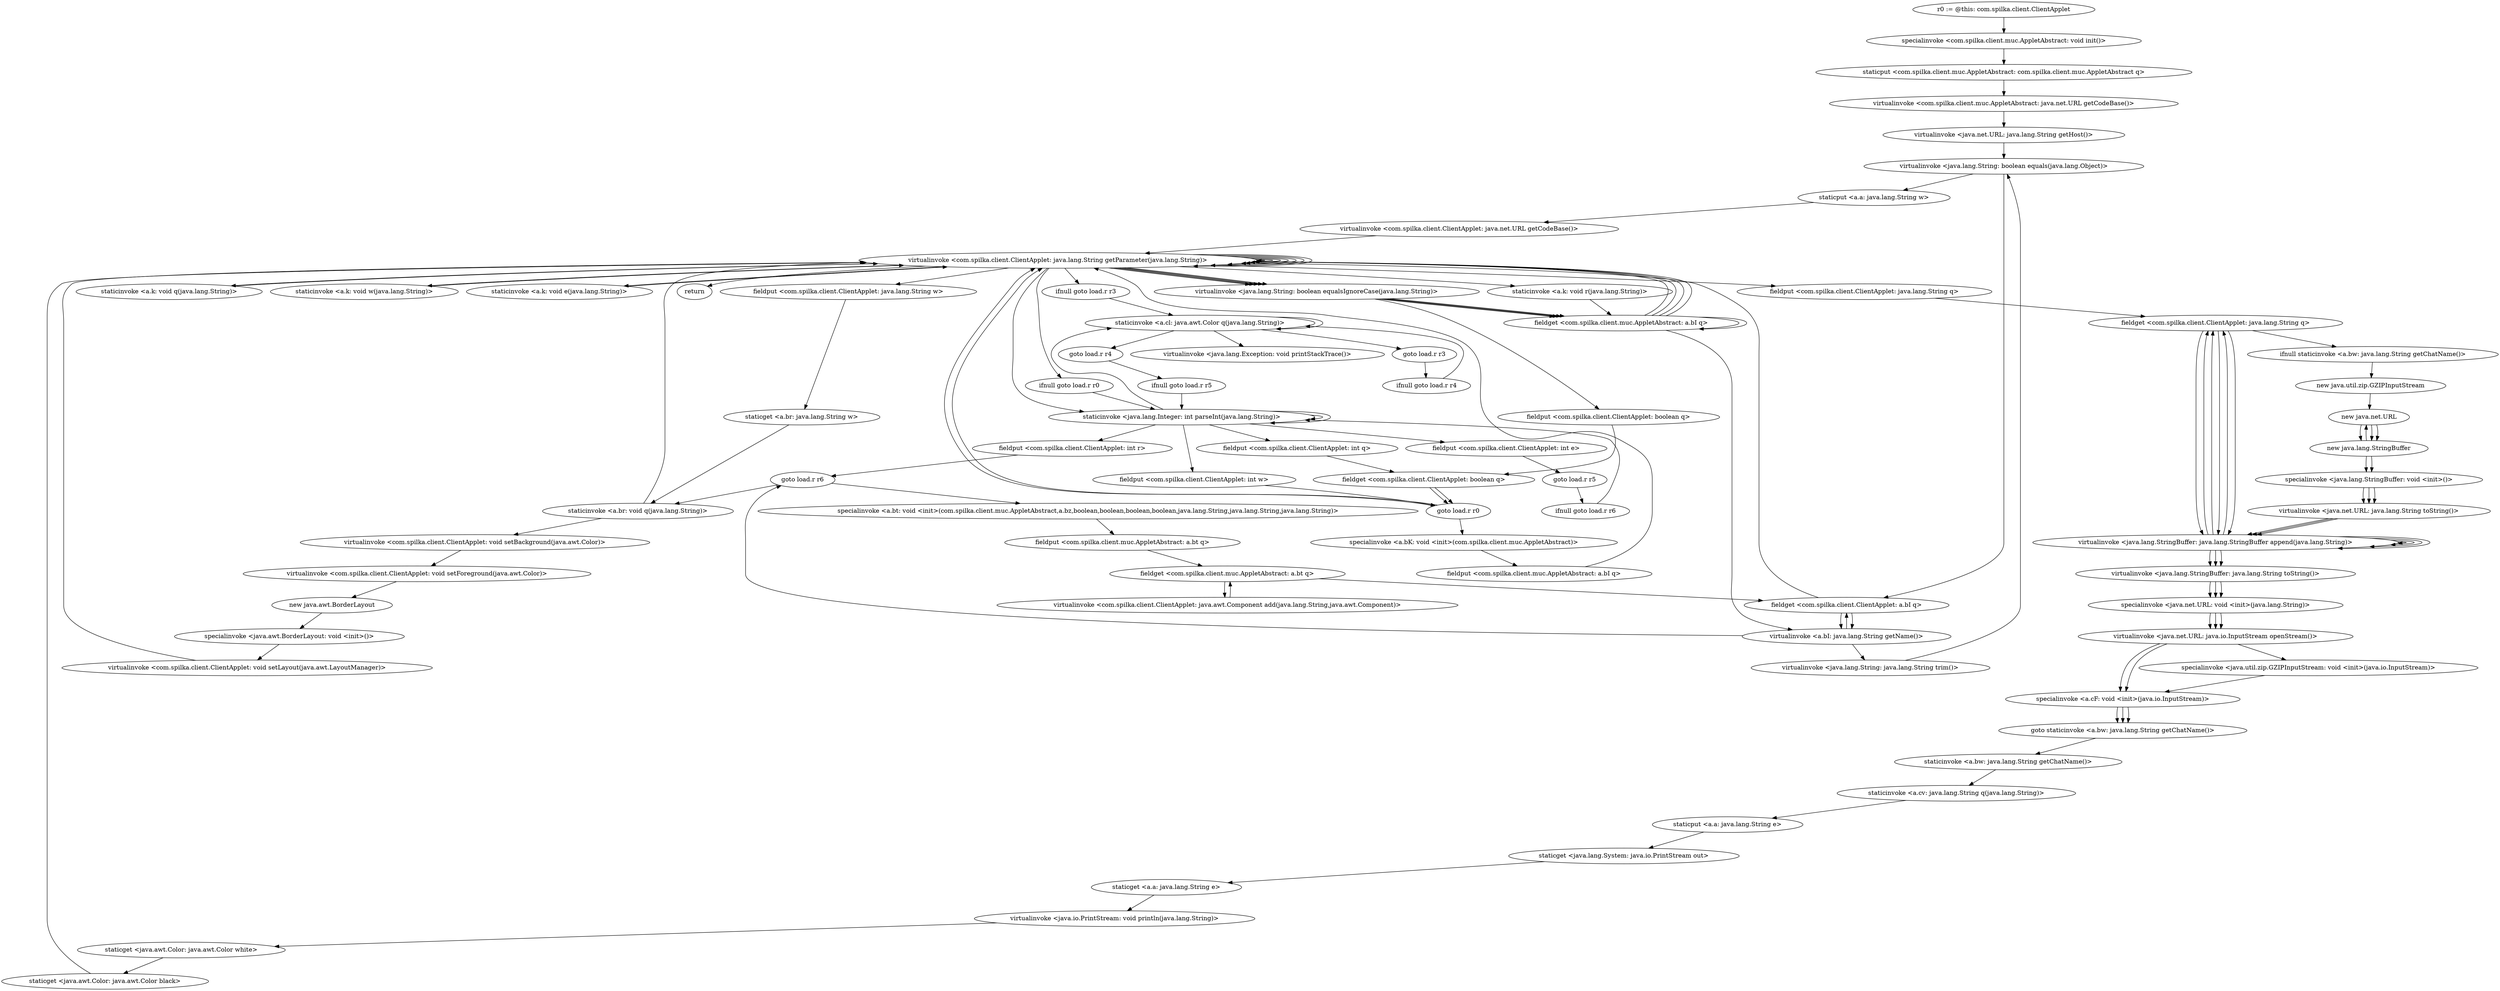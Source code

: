 digraph "" {
"r0 := @this: com.spilka.client.ClientApplet"->"specialinvoke <com.spilka.client.muc.AppletAbstract: void init()>";
 "specialinvoke <com.spilka.client.muc.AppletAbstract: void init()>"->"staticput <com.spilka.client.muc.AppletAbstract: com.spilka.client.muc.AppletAbstract q>";
 "staticput <com.spilka.client.muc.AppletAbstract: com.spilka.client.muc.AppletAbstract q>"->"virtualinvoke <com.spilka.client.muc.AppletAbstract: java.net.URL getCodeBase()>";
 "virtualinvoke <com.spilka.client.muc.AppletAbstract: java.net.URL getCodeBase()>"->"virtualinvoke <java.net.URL: java.lang.String getHost()>";
 "virtualinvoke <java.net.URL: java.lang.String getHost()>"->"virtualinvoke <java.lang.String: boolean equals(java.lang.Object)>";
 "virtualinvoke <java.lang.String: boolean equals(java.lang.Object)>"->"staticput <a.a: java.lang.String w>";
 "staticput <a.a: java.lang.String w>"->"virtualinvoke <com.spilka.client.ClientApplet: java.net.URL getCodeBase()>";
 "virtualinvoke <com.spilka.client.ClientApplet: java.net.URL getCodeBase()>"->"virtualinvoke <com.spilka.client.ClientApplet: java.lang.String getParameter(java.lang.String)>";
 "virtualinvoke <com.spilka.client.ClientApplet: java.lang.String getParameter(java.lang.String)>"->"fieldput <com.spilka.client.ClientApplet: java.lang.String w>";
 "fieldput <com.spilka.client.ClientApplet: java.lang.String w>"->"staticget <a.br: java.lang.String w>";
 "staticget <a.br: java.lang.String w>"->"staticinvoke <a.br: void q(java.lang.String)>";
 "staticinvoke <a.br: void q(java.lang.String)>"->"virtualinvoke <com.spilka.client.ClientApplet: java.lang.String getParameter(java.lang.String)>";
 "virtualinvoke <com.spilka.client.ClientApplet: java.lang.String getParameter(java.lang.String)>"->"fieldput <com.spilka.client.ClientApplet: java.lang.String q>";
 "fieldput <com.spilka.client.ClientApplet: java.lang.String q>"->"fieldget <com.spilka.client.ClientApplet: java.lang.String q>";
 "fieldget <com.spilka.client.ClientApplet: java.lang.String q>"->"ifnull staticinvoke <a.bw: java.lang.String getChatName()>";
 "ifnull staticinvoke <a.bw: java.lang.String getChatName()>"->"new java.util.zip.GZIPInputStream";
 "new java.util.zip.GZIPInputStream"->"new java.net.URL";
 "new java.net.URL"->"new java.lang.StringBuffer";
 "new java.lang.StringBuffer"->"new java.net.URL";
 "new java.net.URL"->"new java.lang.StringBuffer";
 "new java.lang.StringBuffer"->"specialinvoke <java.lang.StringBuffer: void <init>()>";
 "specialinvoke <java.lang.StringBuffer: void <init>()>"->"virtualinvoke <java.net.URL: java.lang.String toString()>";
 "virtualinvoke <java.net.URL: java.lang.String toString()>"->"virtualinvoke <java.lang.StringBuffer: java.lang.StringBuffer append(java.lang.String)>";
 "virtualinvoke <java.lang.StringBuffer: java.lang.StringBuffer append(java.lang.String)>"->"virtualinvoke <java.lang.StringBuffer: java.lang.StringBuffer append(java.lang.String)>";
 "virtualinvoke <java.lang.StringBuffer: java.lang.StringBuffer append(java.lang.String)>"->"fieldget <com.spilka.client.ClientApplet: java.lang.String q>";
 "fieldget <com.spilka.client.ClientApplet: java.lang.String q>"->"virtualinvoke <java.lang.StringBuffer: java.lang.StringBuffer append(java.lang.String)>";
 "virtualinvoke <java.lang.StringBuffer: java.lang.StringBuffer append(java.lang.String)>"->"virtualinvoke <java.lang.StringBuffer: java.lang.String toString()>";
 "virtualinvoke <java.lang.StringBuffer: java.lang.String toString()>"->"specialinvoke <java.net.URL: void <init>(java.lang.String)>";
 "specialinvoke <java.net.URL: void <init>(java.lang.String)>"->"virtualinvoke <java.net.URL: java.io.InputStream openStream()>";
 "virtualinvoke <java.net.URL: java.io.InputStream openStream()>"->"specialinvoke <a.cF: void <init>(java.io.InputStream)>";
 "specialinvoke <a.cF: void <init>(java.io.InputStream)>"->"goto staticinvoke <a.bw: java.lang.String getChatName()>";
 "goto staticinvoke <a.bw: java.lang.String getChatName()>"->"staticinvoke <a.bw: java.lang.String getChatName()>";
 "staticinvoke <a.bw: java.lang.String getChatName()>"->"staticinvoke <a.cv: java.lang.String q(java.lang.String)>";
 "staticinvoke <a.cv: java.lang.String q(java.lang.String)>"->"staticput <a.a: java.lang.String e>";
 "staticput <a.a: java.lang.String e>"->"staticget <java.lang.System: java.io.PrintStream out>";
 "staticget <java.lang.System: java.io.PrintStream out>"->"staticget <a.a: java.lang.String e>";
 "staticget <a.a: java.lang.String e>"->"virtualinvoke <java.io.PrintStream: void println(java.lang.String)>";
 "virtualinvoke <java.io.PrintStream: void println(java.lang.String)>"->"staticget <java.awt.Color: java.awt.Color white>";
 "staticget <java.awt.Color: java.awt.Color white>"->"staticget <java.awt.Color: java.awt.Color black>";
 "staticget <java.awt.Color: java.awt.Color black>"->"virtualinvoke <com.spilka.client.ClientApplet: java.lang.String getParameter(java.lang.String)>";
 "virtualinvoke <com.spilka.client.ClientApplet: java.lang.String getParameter(java.lang.String)>"->"virtualinvoke <com.spilka.client.ClientApplet: java.lang.String getParameter(java.lang.String)>";
 "virtualinvoke <com.spilka.client.ClientApplet: java.lang.String getParameter(java.lang.String)>"->"virtualinvoke <com.spilka.client.ClientApplet: java.lang.String getParameter(java.lang.String)>";
 "virtualinvoke <com.spilka.client.ClientApplet: java.lang.String getParameter(java.lang.String)>"->"virtualinvoke <com.spilka.client.ClientApplet: java.lang.String getParameter(java.lang.String)>";
 "virtualinvoke <com.spilka.client.ClientApplet: java.lang.String getParameter(java.lang.String)>"->"virtualinvoke <com.spilka.client.ClientApplet: java.lang.String getParameter(java.lang.String)>";
 "virtualinvoke <com.spilka.client.ClientApplet: java.lang.String getParameter(java.lang.String)>"->"virtualinvoke <com.spilka.client.ClientApplet: java.lang.String getParameter(java.lang.String)>";
 "virtualinvoke <com.spilka.client.ClientApplet: java.lang.String getParameter(java.lang.String)>"->"virtualinvoke <com.spilka.client.ClientApplet: java.lang.String getParameter(java.lang.String)>";
 "virtualinvoke <com.spilka.client.ClientApplet: java.lang.String getParameter(java.lang.String)>"->"virtualinvoke <com.spilka.client.ClientApplet: java.lang.String getParameter(java.lang.String)>";
 "virtualinvoke <com.spilka.client.ClientApplet: java.lang.String getParameter(java.lang.String)>"->"ifnull goto load.r r3";
 "ifnull goto load.r r3"->"staticinvoke <a.cl: java.awt.Color q(java.lang.String)>";
 "staticinvoke <a.cl: java.awt.Color q(java.lang.String)>"->"goto load.r r3";
 "goto load.r r3"->"ifnull goto load.r r4";
 "ifnull goto load.r r4"->"staticinvoke <a.cl: java.awt.Color q(java.lang.String)>";
 "staticinvoke <a.cl: java.awt.Color q(java.lang.String)>"->"goto load.r r4";
 "goto load.r r4"->"ifnull goto load.r r5";
 "ifnull goto load.r r5"->"staticinvoke <java.lang.Integer: int parseInt(java.lang.String)>";
 "staticinvoke <java.lang.Integer: int parseInt(java.lang.String)>"->"fieldput <com.spilka.client.ClientApplet: int e>";
 "fieldput <com.spilka.client.ClientApplet: int e>"->"goto load.r r5";
 "goto load.r r5"->"ifnull goto load.r r6";
 "ifnull goto load.r r6"->"staticinvoke <java.lang.Integer: int parseInt(java.lang.String)>";
 "staticinvoke <java.lang.Integer: int parseInt(java.lang.String)>"->"fieldput <com.spilka.client.ClientApplet: int r>";
 "fieldput <com.spilka.client.ClientApplet: int r>"->"goto load.r r6";
 "goto load.r r6"->"staticinvoke <a.br: void q(java.lang.String)>";
 "staticinvoke <a.br: void q(java.lang.String)>"->"virtualinvoke <com.spilka.client.ClientApplet: void setBackground(java.awt.Color)>";
 "virtualinvoke <com.spilka.client.ClientApplet: void setBackground(java.awt.Color)>"->"virtualinvoke <com.spilka.client.ClientApplet: void setForeground(java.awt.Color)>";
 "virtualinvoke <com.spilka.client.ClientApplet: void setForeground(java.awt.Color)>"->"new java.awt.BorderLayout";
 "new java.awt.BorderLayout"->"specialinvoke <java.awt.BorderLayout: void <init>()>";
 "specialinvoke <java.awt.BorderLayout: void <init>()>"->"virtualinvoke <com.spilka.client.ClientApplet: void setLayout(java.awt.LayoutManager)>";
 "virtualinvoke <com.spilka.client.ClientApplet: void setLayout(java.awt.LayoutManager)>"->"virtualinvoke <com.spilka.client.ClientApplet: java.lang.String getParameter(java.lang.String)>";
 "virtualinvoke <com.spilka.client.ClientApplet: java.lang.String getParameter(java.lang.String)>"->"virtualinvoke <java.lang.String: boolean equalsIgnoreCase(java.lang.String)>";
 "virtualinvoke <java.lang.String: boolean equalsIgnoreCase(java.lang.String)>"->"fieldput <com.spilka.client.ClientApplet: boolean q>";
 "fieldput <com.spilka.client.ClientApplet: boolean q>"->"fieldget <com.spilka.client.ClientApplet: boolean q>";
 "fieldget <com.spilka.client.ClientApplet: boolean q>"->"goto load.r r0";
 "goto load.r r0"->"virtualinvoke <com.spilka.client.ClientApplet: java.lang.String getParameter(java.lang.String)>";
 "virtualinvoke <com.spilka.client.ClientApplet: java.lang.String getParameter(java.lang.String)>"->"staticinvoke <java.lang.Integer: int parseInt(java.lang.String)>";
 "staticinvoke <java.lang.Integer: int parseInt(java.lang.String)>"->"fieldput <com.spilka.client.ClientApplet: int q>";
 "fieldput <com.spilka.client.ClientApplet: int q>"->"fieldget <com.spilka.client.ClientApplet: boolean q>";
 "fieldget <com.spilka.client.ClientApplet: boolean q>"->"goto load.r r0";
 "goto load.r r0"->"virtualinvoke <com.spilka.client.ClientApplet: java.lang.String getParameter(java.lang.String)>";
 "virtualinvoke <com.spilka.client.ClientApplet: java.lang.String getParameter(java.lang.String)>"->"ifnull goto load.r r0";
 "ifnull goto load.r r0"->"staticinvoke <java.lang.Integer: int parseInt(java.lang.String)>";
 "staticinvoke <java.lang.Integer: int parseInt(java.lang.String)>"->"fieldput <com.spilka.client.ClientApplet: int w>";
 "fieldput <com.spilka.client.ClientApplet: int w>"->"goto load.r r0";
 "goto load.r r0"->"specialinvoke <a.bK: void <init>(com.spilka.client.muc.AppletAbstract)>";
 "specialinvoke <a.bK: void <init>(com.spilka.client.muc.AppletAbstract)>"->"fieldput <com.spilka.client.muc.AppletAbstract: a.bI q>";
 "fieldput <com.spilka.client.muc.AppletAbstract: a.bI q>"->"virtualinvoke <com.spilka.client.ClientApplet: java.lang.String getParameter(java.lang.String)>";
 "virtualinvoke <com.spilka.client.ClientApplet: java.lang.String getParameter(java.lang.String)>"->"virtualinvoke <java.lang.String: boolean equalsIgnoreCase(java.lang.String)>";
 "virtualinvoke <java.lang.String: boolean equalsIgnoreCase(java.lang.String)>"->"fieldget <com.spilka.client.muc.AppletAbstract: a.bI q>";
 "fieldget <com.spilka.client.muc.AppletAbstract: a.bI q>"->"virtualinvoke <com.spilka.client.ClientApplet: java.lang.String getParameter(java.lang.String)>";
 "virtualinvoke <com.spilka.client.ClientApplet: java.lang.String getParameter(java.lang.String)>"->"virtualinvoke <java.lang.String: boolean equalsIgnoreCase(java.lang.String)>";
 "virtualinvoke <java.lang.String: boolean equalsIgnoreCase(java.lang.String)>"->"fieldget <com.spilka.client.muc.AppletAbstract: a.bI q>";
 "fieldget <com.spilka.client.muc.AppletAbstract: a.bI q>"->"virtualinvoke <com.spilka.client.ClientApplet: java.lang.String getParameter(java.lang.String)>";
 "virtualinvoke <com.spilka.client.ClientApplet: java.lang.String getParameter(java.lang.String)>"->"virtualinvoke <java.lang.String: boolean equalsIgnoreCase(java.lang.String)>";
 "virtualinvoke <java.lang.String: boolean equalsIgnoreCase(java.lang.String)>"->"fieldget <com.spilka.client.muc.AppletAbstract: a.bI q>";
 "fieldget <com.spilka.client.muc.AppletAbstract: a.bI q>"->"virtualinvoke <com.spilka.client.ClientApplet: java.lang.String getParameter(java.lang.String)>";
 "virtualinvoke <com.spilka.client.ClientApplet: java.lang.String getParameter(java.lang.String)>"->"virtualinvoke <java.lang.String: boolean equalsIgnoreCase(java.lang.String)>";
 "virtualinvoke <java.lang.String: boolean equalsIgnoreCase(java.lang.String)>"->"fieldget <com.spilka.client.muc.AppletAbstract: a.bI q>";
 "fieldget <com.spilka.client.muc.AppletAbstract: a.bI q>"->"virtualinvoke <com.spilka.client.ClientApplet: java.lang.String getParameter(java.lang.String)>";
 "virtualinvoke <com.spilka.client.ClientApplet: java.lang.String getParameter(java.lang.String)>"->"staticinvoke <a.k: void q(java.lang.String)>";
 "staticinvoke <a.k: void q(java.lang.String)>"->"virtualinvoke <com.spilka.client.ClientApplet: java.lang.String getParameter(java.lang.String)>";
 "virtualinvoke <com.spilka.client.ClientApplet: java.lang.String getParameter(java.lang.String)>"->"staticinvoke <a.k: void w(java.lang.String)>";
 "staticinvoke <a.k: void w(java.lang.String)>"->"virtualinvoke <com.spilka.client.ClientApplet: java.lang.String getParameter(java.lang.String)>";
 "virtualinvoke <com.spilka.client.ClientApplet: java.lang.String getParameter(java.lang.String)>"->"staticinvoke <a.k: void e(java.lang.String)>";
 "staticinvoke <a.k: void e(java.lang.String)>"->"virtualinvoke <com.spilka.client.ClientApplet: java.lang.String getParameter(java.lang.String)>";
 "virtualinvoke <com.spilka.client.ClientApplet: java.lang.String getParameter(java.lang.String)>"->"staticinvoke <a.k: void r(java.lang.String)>";
 "staticinvoke <a.k: void r(java.lang.String)>"->"fieldget <com.spilka.client.muc.AppletAbstract: a.bI q>";
 "fieldget <com.spilka.client.muc.AppletAbstract: a.bI q>"->"fieldget <com.spilka.client.muc.AppletAbstract: a.bI q>";
 "fieldget <com.spilka.client.muc.AppletAbstract: a.bI q>"->"virtualinvoke <a.bI: java.lang.String getName()>";
 "virtualinvoke <a.bI: java.lang.String getName()>"->"goto load.r r6";
 "goto load.r r6"->"specialinvoke <a.bt: void <init>(com.spilka.client.muc.AppletAbstract,a.bz,boolean,boolean,boolean,boolean,java.lang.String,java.lang.String,java.lang.String)>";
 "specialinvoke <a.bt: void <init>(com.spilka.client.muc.AppletAbstract,a.bz,boolean,boolean,boolean,boolean,java.lang.String,java.lang.String,java.lang.String)>"->"fieldput <com.spilka.client.muc.AppletAbstract: a.bt q>";
 "fieldput <com.spilka.client.muc.AppletAbstract: a.bt q>"->"fieldget <com.spilka.client.muc.AppletAbstract: a.bt q>";
 "fieldget <com.spilka.client.muc.AppletAbstract: a.bt q>"->"virtualinvoke <com.spilka.client.ClientApplet: java.awt.Component add(java.lang.String,java.awt.Component)>";
 "virtualinvoke <com.spilka.client.ClientApplet: java.awt.Component add(java.lang.String,java.awt.Component)>"->"fieldget <com.spilka.client.muc.AppletAbstract: a.bt q>";
 "fieldget <com.spilka.client.muc.AppletAbstract: a.bt q>"->"fieldget <com.spilka.client.ClientApplet: a.bI q>";
 "fieldget <com.spilka.client.ClientApplet: a.bI q>"->"virtualinvoke <a.bI: java.lang.String getName()>";
 "virtualinvoke <a.bI: java.lang.String getName()>"->"fieldget <com.spilka.client.ClientApplet: a.bI q>";
 "fieldget <com.spilka.client.ClientApplet: a.bI q>"->"virtualinvoke <a.bI: java.lang.String getName()>";
 "virtualinvoke <a.bI: java.lang.String getName()>"->"virtualinvoke <java.lang.String: java.lang.String trim()>";
 "virtualinvoke <java.lang.String: java.lang.String trim()>"->"virtualinvoke <java.lang.String: boolean equals(java.lang.Object)>";
 "virtualinvoke <java.lang.String: boolean equals(java.lang.Object)>"->"fieldget <com.spilka.client.ClientApplet: a.bI q>";
 "fieldget <com.spilka.client.ClientApplet: a.bI q>"->"virtualinvoke <com.spilka.client.ClientApplet: java.lang.String getParameter(java.lang.String)>";
 "virtualinvoke <com.spilka.client.ClientApplet: java.lang.String getParameter(java.lang.String)>"->"return";
 "staticinvoke <java.lang.Integer: int parseInt(java.lang.String)>"-> "staticinvoke <java.lang.Integer: int parseInt(java.lang.String)>"-> "staticinvoke <java.lang.Integer: int parseInt(java.lang.String)>"-> "staticinvoke <a.cl: java.awt.Color q(java.lang.String)>"-> "staticinvoke <a.cl: java.awt.Color q(java.lang.String)>"->"virtualinvoke <java.lang.Exception: void printStackTrace()>";
"new java.net.URL";
 "new java.net.URL"->"new java.lang.StringBuffer";
 "new java.lang.StringBuffer"->"specialinvoke <java.lang.StringBuffer: void <init>()>";
 "specialinvoke <java.lang.StringBuffer: void <init>()>"->"virtualinvoke <java.net.URL: java.lang.String toString()>";
 "virtualinvoke <java.net.URL: java.lang.String toString()>"->"virtualinvoke <java.lang.StringBuffer: java.lang.StringBuffer append(java.lang.String)>";
 "virtualinvoke <java.lang.StringBuffer: java.lang.StringBuffer append(java.lang.String)>"->"virtualinvoke <java.lang.StringBuffer: java.lang.StringBuffer append(java.lang.String)>";
 "virtualinvoke <java.lang.StringBuffer: java.lang.StringBuffer append(java.lang.String)>"->"fieldget <com.spilka.client.ClientApplet: java.lang.String q>";
 "fieldget <com.spilka.client.ClientApplet: java.lang.String q>"->"virtualinvoke <java.lang.StringBuffer: java.lang.StringBuffer append(java.lang.String)>";
 "virtualinvoke <java.lang.StringBuffer: java.lang.StringBuffer append(java.lang.String)>"->"virtualinvoke <java.lang.StringBuffer: java.lang.String toString()>";
 "virtualinvoke <java.lang.StringBuffer: java.lang.String toString()>"->"specialinvoke <java.net.URL: void <init>(java.lang.String)>";
 "specialinvoke <java.net.URL: void <init>(java.lang.String)>"->"virtualinvoke <java.net.URL: java.io.InputStream openStream()>";
 "virtualinvoke <java.net.URL: java.io.InputStream openStream()>"->"specialinvoke <a.cF: void <init>(java.io.InputStream)>";
 "specialinvoke <a.cF: void <init>(java.io.InputStream)>"->"goto staticinvoke <a.bw: java.lang.String getChatName()>";
"specialinvoke <java.lang.StringBuffer: void <init>()>";
 "specialinvoke <java.lang.StringBuffer: void <init>()>"->"virtualinvoke <java.net.URL: java.lang.String toString()>";
 "virtualinvoke <java.net.URL: java.lang.String toString()>"->"virtualinvoke <java.lang.StringBuffer: java.lang.StringBuffer append(java.lang.String)>";
 "virtualinvoke <java.lang.StringBuffer: java.lang.StringBuffer append(java.lang.String)>"->"virtualinvoke <java.lang.StringBuffer: java.lang.StringBuffer append(java.lang.String)>";
 "virtualinvoke <java.lang.StringBuffer: java.lang.StringBuffer append(java.lang.String)>"->"fieldget <com.spilka.client.ClientApplet: java.lang.String q>";
 "fieldget <com.spilka.client.ClientApplet: java.lang.String q>"->"virtualinvoke <java.lang.StringBuffer: java.lang.StringBuffer append(java.lang.String)>";
 "virtualinvoke <java.lang.StringBuffer: java.lang.StringBuffer append(java.lang.String)>"->"virtualinvoke <java.lang.StringBuffer: java.lang.StringBuffer append(java.lang.String)>";
 "virtualinvoke <java.lang.StringBuffer: java.lang.StringBuffer append(java.lang.String)>"->"virtualinvoke <java.lang.StringBuffer: java.lang.String toString()>";
 "virtualinvoke <java.lang.StringBuffer: java.lang.String toString()>"->"specialinvoke <java.net.URL: void <init>(java.lang.String)>";
 "specialinvoke <java.net.URL: void <init>(java.lang.String)>"->"virtualinvoke <java.net.URL: java.io.InputStream openStream()>";
 "virtualinvoke <java.net.URL: java.io.InputStream openStream()>"->"specialinvoke <java.util.zip.GZIPInputStream: void <init>(java.io.InputStream)>";
 "specialinvoke <java.util.zip.GZIPInputStream: void <init>(java.io.InputStream)>"->"specialinvoke <a.cF: void <init>(java.io.InputStream)>";
 "specialinvoke <a.cF: void <init>(java.io.InputStream)>"->"goto staticinvoke <a.bw: java.lang.String getChatName()>";
}
